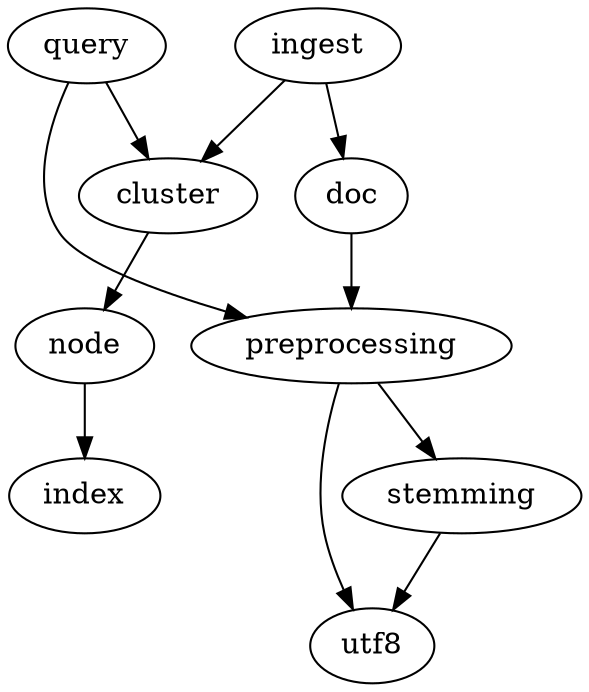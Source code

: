 digraph g {
        cluster       -> "node";
        doc           -> preprocessing;
        ingest        -> doc;
        ingest        -> cluster;
        "node"        -> index;
        preprocessing -> stemming;
        preprocessing -> utf8;
        query         -> cluster;
        query         -> preprocessing;
        stemming      -> utf8;
}
